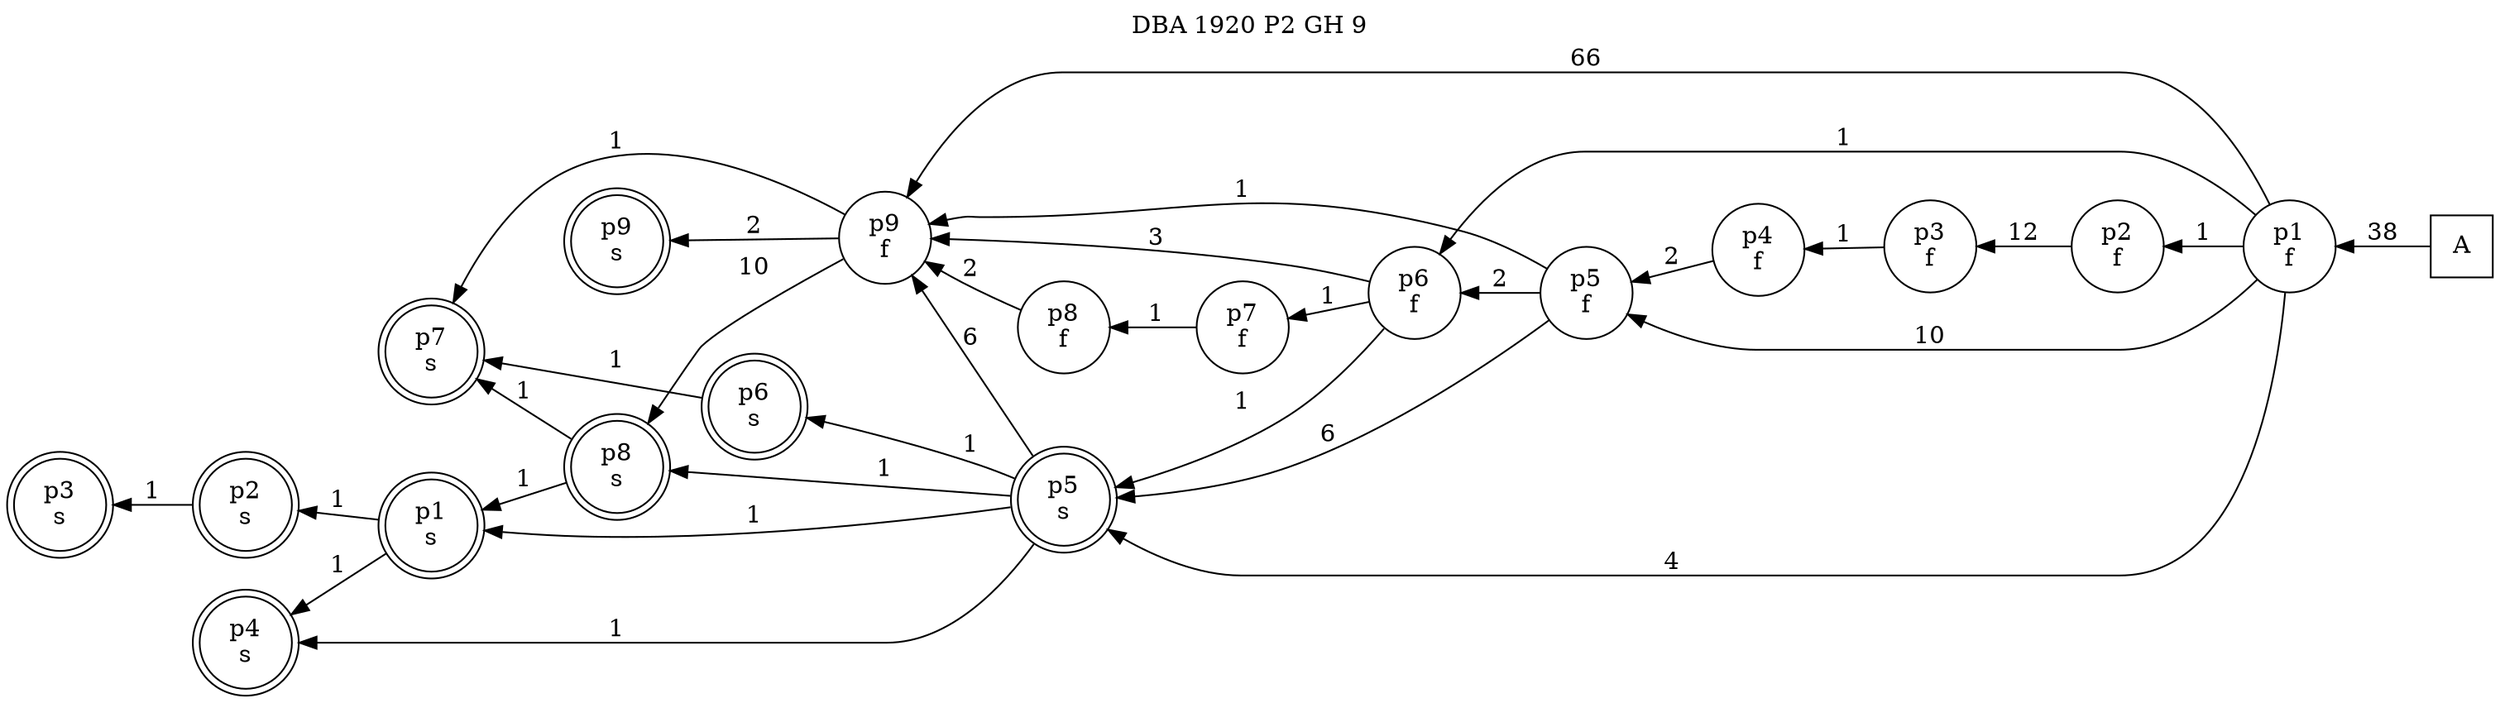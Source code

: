 digraph DBA_1920_P2_GH_9_GOOD {
labelloc="tl"
label= " DBA 1920 P2 GH 9 "
rankdir="RL";
"A" [shape="square" label="A"]
"p1_f" [shape="circle" label="p1
f"]
"p2_f" [shape="circle" label="p2
f"]
"p3_f" [shape="circle" label="p3
f"]
"p4_f" [shape="circle" label="p4
f"]
"p5_f" [shape="circle" label="p5
f"]
"p6_f" [shape="circle" label="p6
f"]
"p7_f" [shape="circle" label="p7
f"]
"p8_f" [shape="circle" label="p8
f"]
"p9_f" [shape="circle" label="p9
f"]
"p5_s" [shape="doublecircle" label="p5
s"]
"p8_s" [shape="doublecircle" label="p8
s"]
"p7_s" [shape="doublecircle" label="p7
s"]
"p4_s" [shape="doublecircle" label="p4
s"]
"p1_s" [shape="doublecircle" label="p1
s"]
"p9_s" [shape="doublecircle" label="p9
s"]
"p6_s" [shape="doublecircle" label="p6
s"]
"p2_s" [shape="doublecircle" label="p2
s"]
"p3_s" [shape="doublecircle" label="p3
s"]
"A" -> "p1_f" [ label=38]
"p1_f" -> "p2_f" [ label=1]
"p1_f" -> "p5_f" [ label=10]
"p1_f" -> "p6_f" [ label=1]
"p1_f" -> "p9_f" [ label=66]
"p1_f" -> "p5_s" [ label=4]
"p2_f" -> "p3_f" [ label=12]
"p3_f" -> "p4_f" [ label=1]
"p4_f" -> "p5_f" [ label=2]
"p5_f" -> "p6_f" [ label=2]
"p5_f" -> "p9_f" [ label=1]
"p5_f" -> "p5_s" [ label=6]
"p6_f" -> "p7_f" [ label=1]
"p6_f" -> "p9_f" [ label=3]
"p6_f" -> "p5_s" [ label=1]
"p7_f" -> "p8_f" [ label=1]
"p8_f" -> "p9_f" [ label=2]
"p9_f" -> "p8_s" [ label=10]
"p9_f" -> "p7_s" [ label=1]
"p9_f" -> "p9_s" [ label=2]
"p5_s" -> "p9_f" [ label=6]
"p5_s" -> "p8_s" [ label=1]
"p5_s" -> "p4_s" [ label=1]
"p5_s" -> "p1_s" [ label=1]
"p5_s" -> "p6_s" [ label=1]
"p8_s" -> "p7_s" [ label=1]
"p8_s" -> "p1_s" [ label=1]
"p1_s" -> "p4_s" [ label=1]
"p1_s" -> "p2_s" [ label=1]
"p6_s" -> "p7_s" [ label=1]
"p2_s" -> "p3_s" [ label=1]
}
